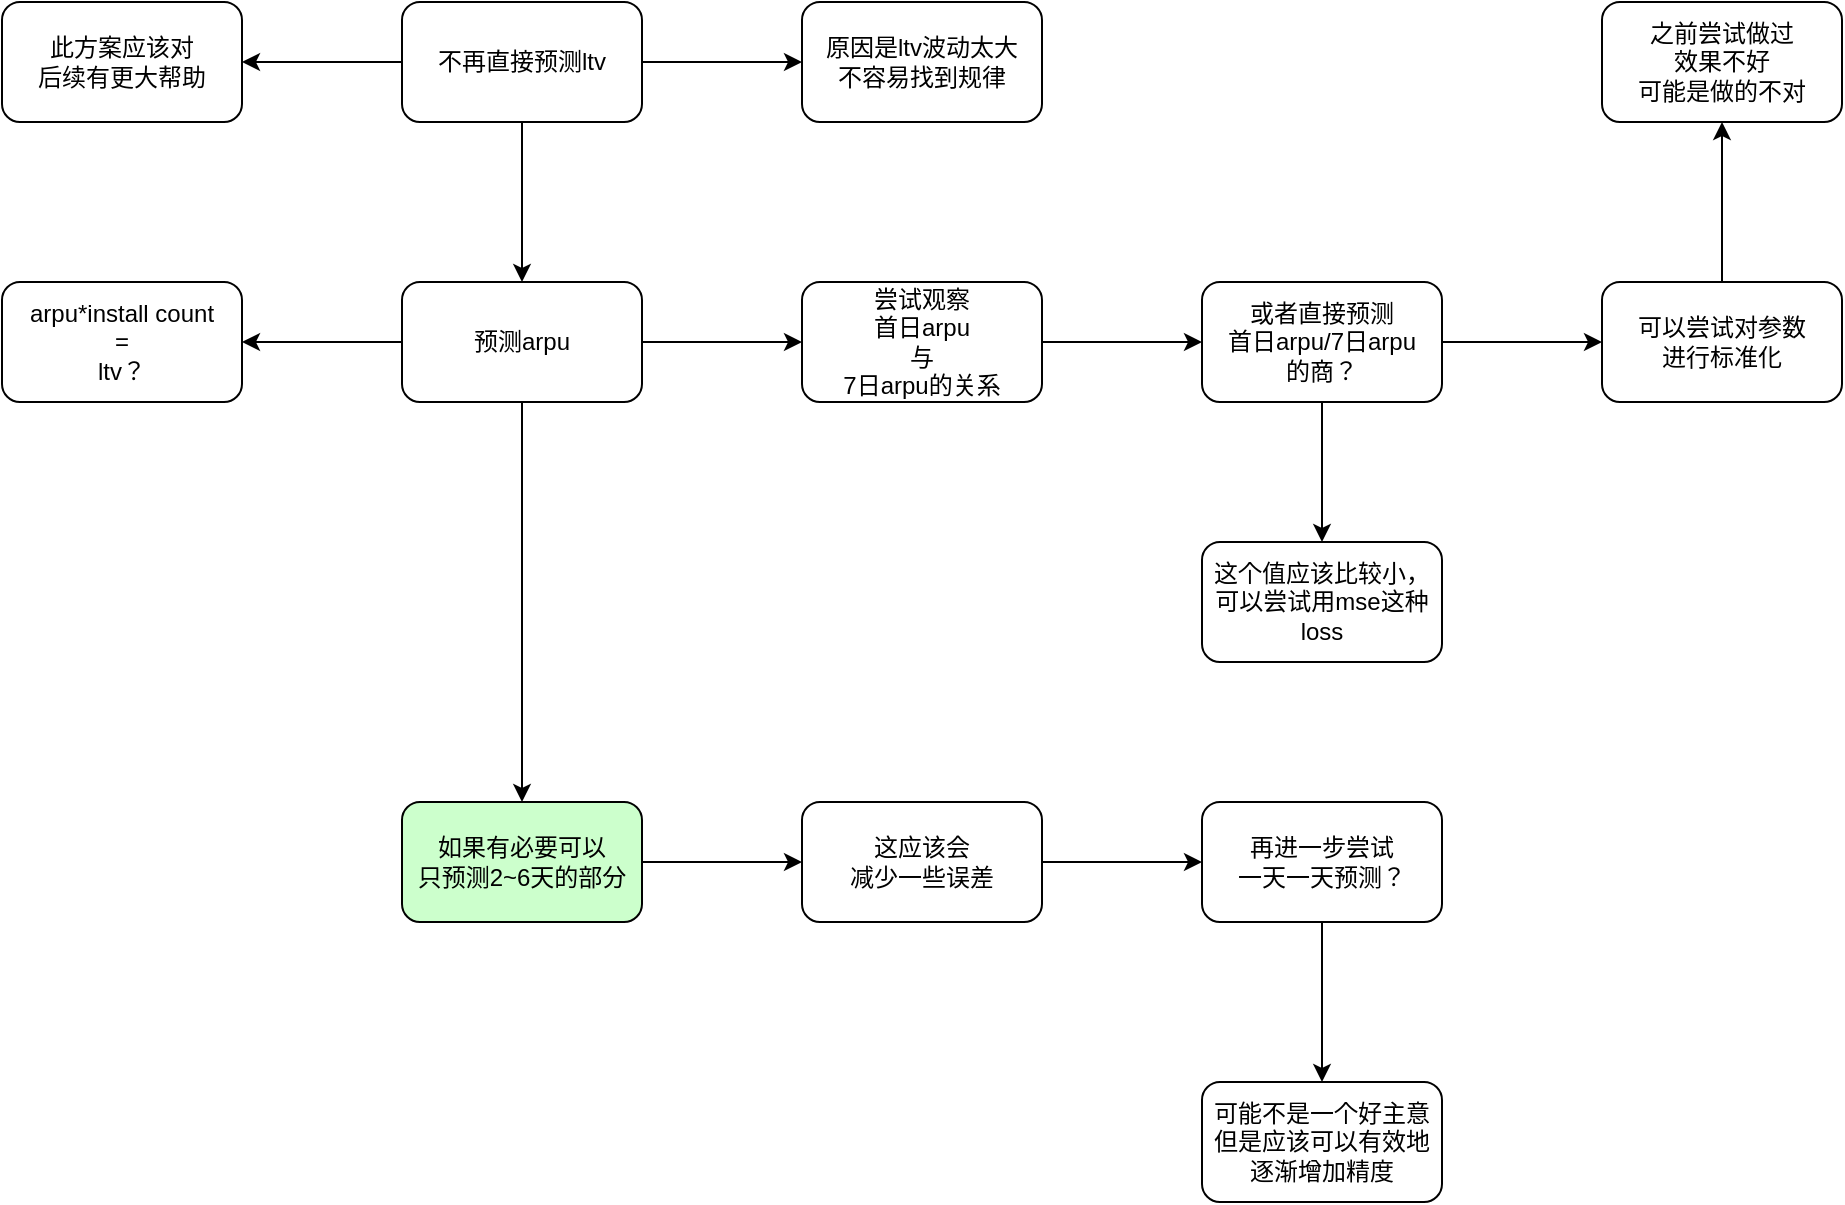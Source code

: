 <mxfile>
    <diagram id="5Y-ABNCGPJHTxtufC_jc" name="第 1 页">
        <mxGraphModel dx="1812" dy="609" grid="1" gridSize="10" guides="1" tooltips="1" connect="1" arrows="1" fold="1" page="1" pageScale="1" pageWidth="827" pageHeight="1169" math="0" shadow="0">
            <root>
                <mxCell id="0"/>
                <mxCell id="1" parent="0"/>
                <mxCell id="4" value="" style="edgeStyle=none;html=1;" parent="1" source="2" target="3" edge="1">
                    <mxGeometry relative="1" as="geometry"/>
                </mxCell>
                <mxCell id="6" value="" style="edgeStyle=none;html=1;" parent="1" source="2" target="5" edge="1">
                    <mxGeometry relative="1" as="geometry"/>
                </mxCell>
                <mxCell id="32" value="" style="edgeStyle=none;html=1;" edge="1" parent="1" source="2" target="31">
                    <mxGeometry relative="1" as="geometry"/>
                </mxCell>
                <mxCell id="2" value="不再直接预测ltv" style="rounded=1;whiteSpace=wrap;html=1;" parent="1" vertex="1">
                    <mxGeometry x="70" y="20" width="120" height="60" as="geometry"/>
                </mxCell>
                <mxCell id="8" value="" style="edgeStyle=none;html=1;" parent="1" source="3" target="7" edge="1">
                    <mxGeometry relative="1" as="geometry"/>
                </mxCell>
                <mxCell id="10" value="" style="edgeStyle=none;html=1;" parent="1" source="3" target="9" edge="1">
                    <mxGeometry relative="1" as="geometry"/>
                </mxCell>
                <mxCell id="18" value="" style="edgeStyle=none;html=1;" parent="1" source="3" target="17" edge="1">
                    <mxGeometry relative="1" as="geometry"/>
                </mxCell>
                <mxCell id="3" value="预测arpu" style="rounded=1;whiteSpace=wrap;html=1;" parent="1" vertex="1">
                    <mxGeometry x="70" y="160" width="120" height="60" as="geometry"/>
                </mxCell>
                <mxCell id="5" value="原因是ltv波动太大&lt;br&gt;不容易找到规律" style="whiteSpace=wrap;html=1;rounded=1;" parent="1" vertex="1">
                    <mxGeometry x="270" y="20" width="120" height="60" as="geometry"/>
                </mxCell>
                <mxCell id="12" value="" style="edgeStyle=none;html=1;" parent="1" source="7" target="11" edge="1">
                    <mxGeometry relative="1" as="geometry"/>
                </mxCell>
                <mxCell id="7" value="如果有必要可以&lt;br&gt;只预测2~6天的部分" style="whiteSpace=wrap;html=1;rounded=1;fillColor=#CCFFCC;" parent="1" vertex="1">
                    <mxGeometry x="70" y="420" width="120" height="60" as="geometry"/>
                </mxCell>
                <mxCell id="22" value="" style="edgeStyle=none;html=1;" parent="1" source="9" target="21" edge="1">
                    <mxGeometry relative="1" as="geometry"/>
                </mxCell>
                <mxCell id="9" value="尝试观察&lt;br&gt;首日arpu&lt;br&gt;与&lt;br&gt;7日arpu的关系" style="whiteSpace=wrap;html=1;rounded=1;" parent="1" vertex="1">
                    <mxGeometry x="270" y="160" width="120" height="60" as="geometry"/>
                </mxCell>
                <mxCell id="14" value="" style="edgeStyle=none;html=1;" parent="1" source="11" target="13" edge="1">
                    <mxGeometry relative="1" as="geometry"/>
                </mxCell>
                <mxCell id="11" value="这应该会&lt;br&gt;减少一些误差" style="whiteSpace=wrap;html=1;rounded=1;" parent="1" vertex="1">
                    <mxGeometry x="270" y="420" width="120" height="60" as="geometry"/>
                </mxCell>
                <mxCell id="16" value="" style="edgeStyle=none;html=1;" parent="1" source="13" target="15" edge="1">
                    <mxGeometry relative="1" as="geometry"/>
                </mxCell>
                <mxCell id="13" value="再进一步尝试&lt;br&gt;一天一天预测？" style="whiteSpace=wrap;html=1;rounded=1;" parent="1" vertex="1">
                    <mxGeometry x="470" y="420" width="120" height="60" as="geometry"/>
                </mxCell>
                <mxCell id="15" value="可能不是一个好主意&lt;br&gt;但是应该可以有效地逐渐增加精度" style="whiteSpace=wrap;html=1;rounded=1;" parent="1" vertex="1">
                    <mxGeometry x="470" y="560" width="120" height="60" as="geometry"/>
                </mxCell>
                <mxCell id="17" value="arpu*install count&lt;br&gt;=&lt;br&gt;ltv？" style="whiteSpace=wrap;html=1;rounded=1;" parent="1" vertex="1">
                    <mxGeometry x="-130" y="160" width="120" height="60" as="geometry"/>
                </mxCell>
                <mxCell id="26" value="" style="edgeStyle=none;html=1;" parent="1" source="21" target="25" edge="1">
                    <mxGeometry relative="1" as="geometry"/>
                </mxCell>
                <mxCell id="28" value="" style="edgeStyle=none;html=1;" parent="1" source="21" target="27" edge="1">
                    <mxGeometry relative="1" as="geometry"/>
                </mxCell>
                <mxCell id="21" value="或者直接预测&lt;br&gt;首日arpu/7日arpu&lt;br&gt;的商？" style="whiteSpace=wrap;html=1;rounded=1;" parent="1" vertex="1">
                    <mxGeometry x="470" y="160" width="120" height="60" as="geometry"/>
                </mxCell>
                <mxCell id="25" value="这个值应该比较小，可以尝试用mse这种loss" style="whiteSpace=wrap;html=1;rounded=1;" parent="1" vertex="1">
                    <mxGeometry x="470" y="290" width="120" height="60" as="geometry"/>
                </mxCell>
                <mxCell id="30" value="" style="edgeStyle=none;html=1;" parent="1" source="27" target="29" edge="1">
                    <mxGeometry relative="1" as="geometry"/>
                </mxCell>
                <mxCell id="27" value="可以尝试对参数&lt;br&gt;进行标准化" style="whiteSpace=wrap;html=1;rounded=1;" parent="1" vertex="1">
                    <mxGeometry x="670" y="160" width="120" height="60" as="geometry"/>
                </mxCell>
                <mxCell id="29" value="之前尝试做过&lt;br&gt;效果不好&lt;br&gt;可能是做的不对" style="whiteSpace=wrap;html=1;rounded=1;" parent="1" vertex="1">
                    <mxGeometry x="670" y="20" width="120" height="60" as="geometry"/>
                </mxCell>
                <mxCell id="31" value="此方案应该对&lt;br&gt;后续有更大帮助" style="whiteSpace=wrap;html=1;rounded=1;" vertex="1" parent="1">
                    <mxGeometry x="-130" y="20" width="120" height="60" as="geometry"/>
                </mxCell>
            </root>
        </mxGraphModel>
    </diagram>
</mxfile>